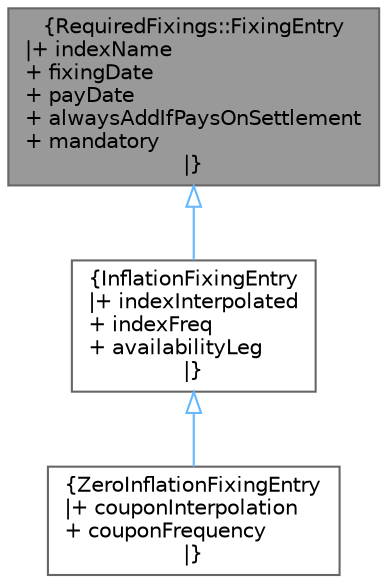 digraph "RequiredFixings::FixingEntry"
{
 // INTERACTIVE_SVG=YES
 // LATEX_PDF_SIZE
  bgcolor="transparent";
  edge [fontname=Helvetica,fontsize=10,labelfontname=Helvetica,labelfontsize=10];
  node [fontname=Helvetica,fontsize=10,shape=box,height=0.2,width=0.4];
  Node1 [label="{RequiredFixings::FixingEntry\n|+ indexName\l+ fixingDate\l+ payDate\l+ alwaysAddIfPaysOnSettlement\l+ mandatory\l|}",height=0.2,width=0.4,color="gray40", fillcolor="grey60", style="filled", fontcolor="black",tooltip=" "];
  Node1 -> Node2 [dir="back",color="steelblue1",style="solid",arrowtail="onormal"];
  Node2 [label="{InflationFixingEntry\n|+ indexInterpolated\l+ indexFreq\l+ availabilityLeg\l|}",height=0.2,width=0.4,color="gray40", fillcolor="white", style="filled",URL="$structore_1_1data_1_1_required_fixings_1_1_inflation_fixing_entry.html",tooltip=" "];
  Node2 -> Node3 [dir="back",color="steelblue1",style="solid",arrowtail="onormal"];
  Node3 [label="{ZeroInflationFixingEntry\n|+ couponInterpolation\l+ couponFrequency\l|}",height=0.2,width=0.4,color="gray40", fillcolor="white", style="filled",URL="$structore_1_1data_1_1_required_fixings_1_1_zero_inflation_fixing_entry.html",tooltip=" "];
}
